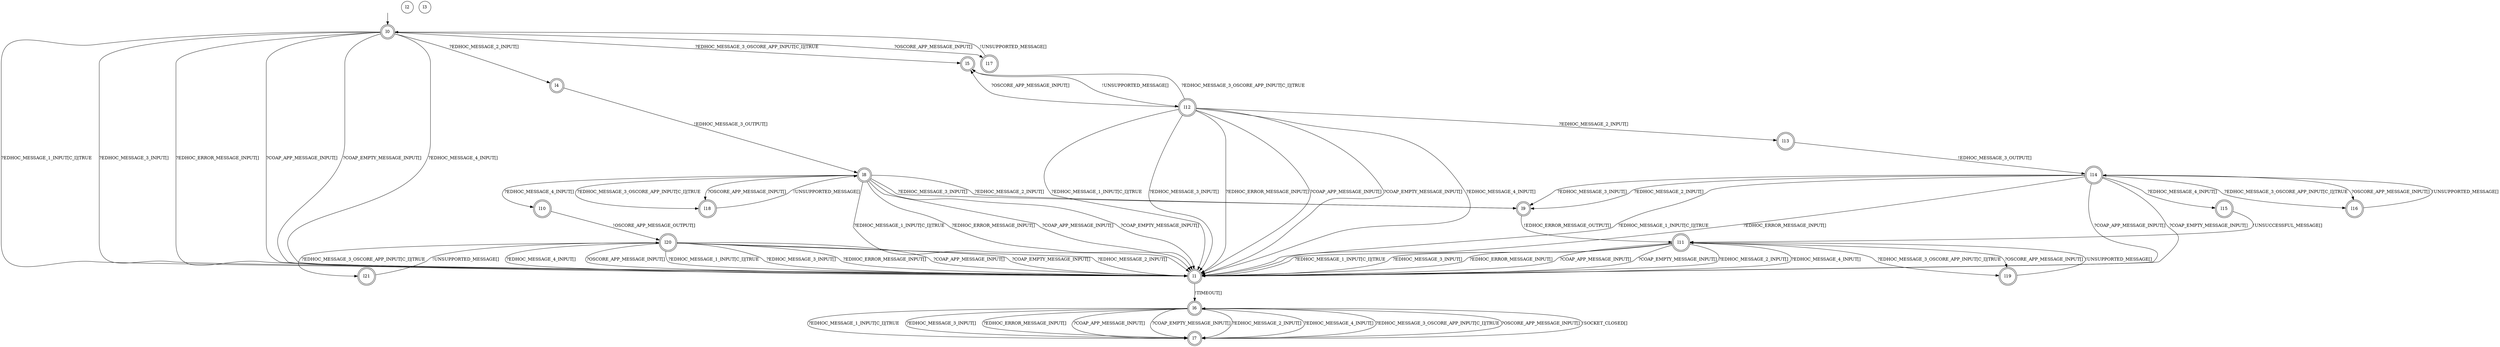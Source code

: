 digraph RA {
"" [shape=none,label=<>]
"l0" [shape=doublecircle]
"l1" [shape=doublecircle]
"l2" [shape=circle]
"l3" [shape=circle]
"l4" [shape=doublecircle]
"l5" [shape=doublecircle]
"l6" [shape=doublecircle]
"l7" [shape=doublecircle]
"l8" [shape=doublecircle]
"l9" [shape=doublecircle]
"l10" [shape=doublecircle]
"l11" [shape=doublecircle]
"l12" [shape=doublecircle]
"l13" [shape=doublecircle]
"l14" [shape=doublecircle]
"l15" [shape=doublecircle]
"l16" [shape=doublecircle]
"l17" [shape=doublecircle]
"l18" [shape=doublecircle]
"l19" [shape=doublecircle]
"l20" [shape=doublecircle]
"l21" [shape=doublecircle]
"" -> "l0"
"l0" -> "l1" [label=<?EDHOC_MESSAGE_1_INPUT[C_I]|TRUE>]
"l0" -> "l1" [label=<?EDHOC_MESSAGE_3_INPUT[]>]
"l0" -> "l1" [label=<?EDHOC_ERROR_MESSAGE_INPUT[]>]
"l0" -> "l1" [label=<?COAP_APP_MESSAGE_INPUT[]>]
"l0" -> "l1" [label=<?COAP_EMPTY_MESSAGE_INPUT[]>]
"l0" -> "l1" [label=<?EDHOC_MESSAGE_4_INPUT[]>]
"l0" -> "l4" [label=<?EDHOC_MESSAGE_2_INPUT[]>]
"l0" -> "l5" [label=<?EDHOC_MESSAGE_3_OSCORE_APP_INPUT[C_I]|TRUE>]
"l0" -> "l17" [label=<?OSCORE_APP_MESSAGE_INPUT[]>]
"l1" -> "l6" [label=<!TIMEOUT[]>]
"l4" -> "l8" [label=<!EDHOC_MESSAGE_3_OUTPUT[]>]
"l5" -> "l12" [label=<!UNSUPPORTED_MESSAGE[]>]
"l6" -> "l7" [label=<?EDHOC_MESSAGE_1_INPUT[C_I]|TRUE>]
"l6" -> "l7" [label=<?EDHOC_MESSAGE_3_INPUT[]>]
"l6" -> "l7" [label=<?EDHOC_ERROR_MESSAGE_INPUT[]>]
"l6" -> "l7" [label=<?COAP_APP_MESSAGE_INPUT[]>]
"l6" -> "l7" [label=<?COAP_EMPTY_MESSAGE_INPUT[]>]
"l6" -> "l7" [label=<?EDHOC_MESSAGE_2_INPUT[]>]
"l6" -> "l7" [label=<?EDHOC_MESSAGE_4_INPUT[]>]
"l6" -> "l7" [label=<?EDHOC_MESSAGE_3_OSCORE_APP_INPUT[C_I]|TRUE>]
"l6" -> "l7" [label=<?OSCORE_APP_MESSAGE_INPUT[]>]
"l7" -> "l6" [label=<!SOCKET_CLOSED[]>]
"l8" -> "l1" [label=<?EDHOC_MESSAGE_1_INPUT[C_I]|TRUE>]
"l8" -> "l1" [label=<?EDHOC_ERROR_MESSAGE_INPUT[]>]
"l8" -> "l1" [label=<?COAP_APP_MESSAGE_INPUT[]>]
"l8" -> "l1" [label=<?COAP_EMPTY_MESSAGE_INPUT[]>]
"l8" -> "l9" [label=<?EDHOC_MESSAGE_3_INPUT[]>]
"l8" -> "l9" [label=<?EDHOC_MESSAGE_2_INPUT[]>]
"l8" -> "l10" [label=<?EDHOC_MESSAGE_4_INPUT[]>]
"l8" -> "l18" [label=<?EDHOC_MESSAGE_3_OSCORE_APP_INPUT[C_I]|TRUE>]
"l8" -> "l18" [label=<?OSCORE_APP_MESSAGE_INPUT[]>]
"l9" -> "l11" [label=<!EDHOC_ERROR_MESSAGE_OUTPUT[]>]
"l10" -> "l20" [label=<!OSCORE_APP_MESSAGE_OUTPUT[]>]
"l11" -> "l1" [label=<?EDHOC_MESSAGE_1_INPUT[C_I]|TRUE>]
"l11" -> "l1" [label=<?EDHOC_MESSAGE_3_INPUT[]>]
"l11" -> "l1" [label=<?EDHOC_ERROR_MESSAGE_INPUT[]>]
"l11" -> "l1" [label=<?COAP_APP_MESSAGE_INPUT[]>]
"l11" -> "l1" [label=<?COAP_EMPTY_MESSAGE_INPUT[]>]
"l11" -> "l1" [label=<?EDHOC_MESSAGE_2_INPUT[]>]
"l11" -> "l1" [label=<?EDHOC_MESSAGE_4_INPUT[]>]
"l11" -> "l19" [label=<?EDHOC_MESSAGE_3_OSCORE_APP_INPUT[C_I]|TRUE>]
"l11" -> "l19" [label=<?OSCORE_APP_MESSAGE_INPUT[]>]
"l12" -> "l1" [label=<?EDHOC_MESSAGE_1_INPUT[C_I]|TRUE>]
"l12" -> "l1" [label=<?EDHOC_MESSAGE_3_INPUT[]>]
"l12" -> "l1" [label=<?EDHOC_ERROR_MESSAGE_INPUT[]>]
"l12" -> "l1" [label=<?COAP_APP_MESSAGE_INPUT[]>]
"l12" -> "l1" [label=<?COAP_EMPTY_MESSAGE_INPUT[]>]
"l12" -> "l1" [label=<?EDHOC_MESSAGE_4_INPUT[]>]
"l12" -> "l5" [label=<?EDHOC_MESSAGE_3_OSCORE_APP_INPUT[C_I]|TRUE>]
"l12" -> "l5" [label=<?OSCORE_APP_MESSAGE_INPUT[]>]
"l12" -> "l13" [label=<?EDHOC_MESSAGE_2_INPUT[]>]
"l13" -> "l14" [label=<!EDHOC_MESSAGE_3_OUTPUT[]>]
"l14" -> "l1" [label=<?EDHOC_MESSAGE_1_INPUT[C_I]|TRUE>]
"l14" -> "l1" [label=<?EDHOC_ERROR_MESSAGE_INPUT[]>]
"l14" -> "l1" [label=<?COAP_APP_MESSAGE_INPUT[]>]
"l14" -> "l1" [label=<?COAP_EMPTY_MESSAGE_INPUT[]>]
"l14" -> "l9" [label=<?EDHOC_MESSAGE_3_INPUT[]>]
"l14" -> "l9" [label=<?EDHOC_MESSAGE_2_INPUT[]>]
"l14" -> "l15" [label=<?EDHOC_MESSAGE_4_INPUT[]>]
"l14" -> "l16" [label=<?EDHOC_MESSAGE_3_OSCORE_APP_INPUT[C_I]|TRUE>]
"l14" -> "l16" [label=<?OSCORE_APP_MESSAGE_INPUT[]>]
"l15" -> "l11" [label=<!UNSUCCESSFUL_MESSAGE[]>]
"l16" -> "l14" [label=<!UNSUPPORTED_MESSAGE[]>]
"l17" -> "l0" [label=<!UNSUPPORTED_MESSAGE[]>]
"l18" -> "l8" [label=<!UNSUPPORTED_MESSAGE[]>]
"l19" -> "l11" [label=<!UNSUPPORTED_MESSAGE[]>]
"l20" -> "l1" [label=<?EDHOC_MESSAGE_1_INPUT[C_I]|TRUE>]
"l20" -> "l1" [label=<?EDHOC_MESSAGE_3_INPUT[]>]
"l20" -> "l1" [label=<?EDHOC_ERROR_MESSAGE_INPUT[]>]
"l20" -> "l1" [label=<?COAP_APP_MESSAGE_INPUT[]>]
"l20" -> "l1" [label=<?COAP_EMPTY_MESSAGE_INPUT[]>]
"l20" -> "l1" [label=<?EDHOC_MESSAGE_2_INPUT[]>]
"l20" -> "l1" [label=<?EDHOC_MESSAGE_4_INPUT[]>]
"l20" -> "l1" [label=<?OSCORE_APP_MESSAGE_INPUT[]>]
"l20" -> "l21" [label=<?EDHOC_MESSAGE_3_OSCORE_APP_INPUT[C_I]|TRUE>]
"l21" -> "l20" [label=<!UNSUPPORTED_MESSAGE[]>]
}
